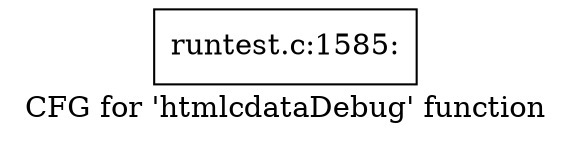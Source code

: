 digraph "CFG for 'htmlcdataDebug' function" {
	label="CFG for 'htmlcdataDebug' function";

	Node0x4204e40 [shape=record,label="{runtest.c:1585:}"];
}
